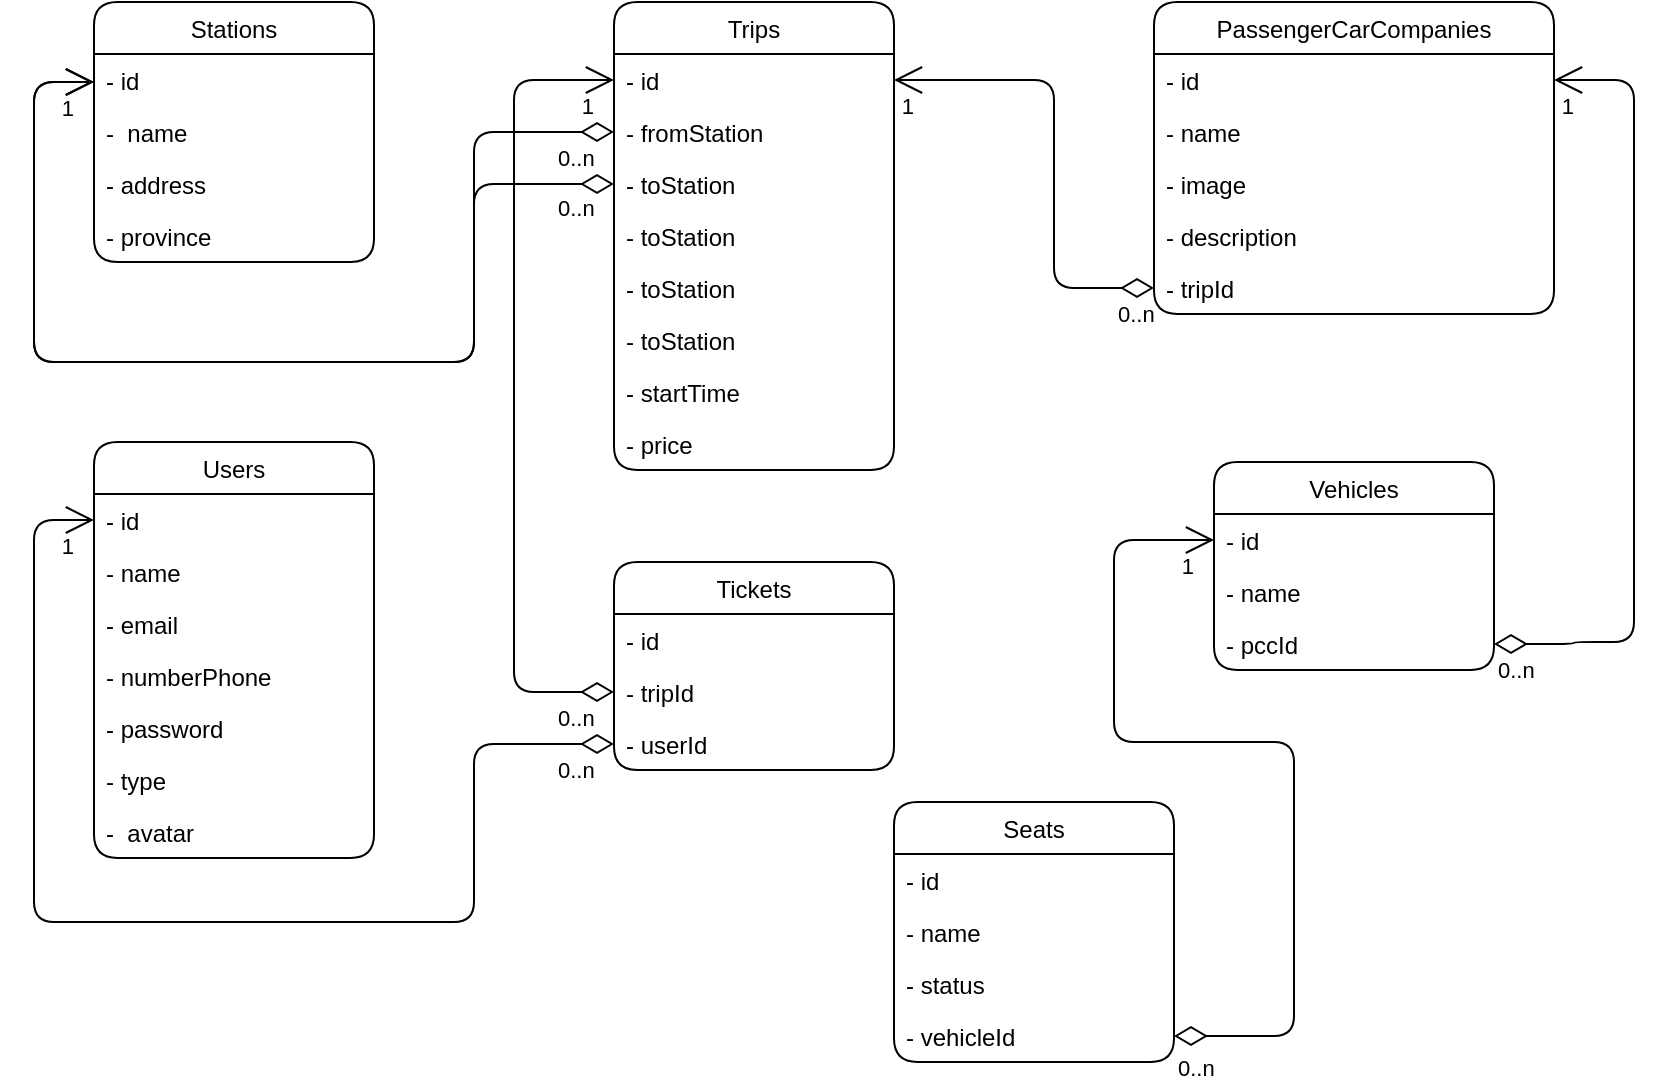 <mxfile version="20.3.3" type="github">
  <diagram id="kLBm4ub9ptPYxr1vE68o" name="Trang-1">
    <mxGraphModel dx="1865" dy="579" grid="1" gridSize="10" guides="1" tooltips="1" connect="1" arrows="1" fold="1" page="1" pageScale="1" pageWidth="827" pageHeight="1169" math="0" shadow="0">
      <root>
        <mxCell id="0" />
        <mxCell id="1" parent="0" />
        <mxCell id="CO2k6fpoZU8UBYYneDxK-1" value="Stations" style="swimlane;fontStyle=0;childLayout=stackLayout;horizontal=1;startSize=26;fillColor=none;horizontalStack=0;resizeParent=1;resizeParentMax=0;resizeLast=0;collapsible=1;marginBottom=0;rounded=1;" parent="1" vertex="1">
          <mxGeometry x="40" y="40" width="140" height="130" as="geometry" />
        </mxCell>
        <mxCell id="CO2k6fpoZU8UBYYneDxK-2" value="- id" style="text;strokeColor=none;fillColor=none;align=left;verticalAlign=top;spacingLeft=4;spacingRight=4;overflow=hidden;rotatable=0;points=[[0,0.5],[1,0.5]];portConstraint=eastwest;rounded=1;" parent="CO2k6fpoZU8UBYYneDxK-1" vertex="1">
          <mxGeometry y="26" width="140" height="26" as="geometry" />
        </mxCell>
        <mxCell id="CO2k6fpoZU8UBYYneDxK-3" value="-  name" style="text;strokeColor=none;fillColor=none;align=left;verticalAlign=top;spacingLeft=4;spacingRight=4;overflow=hidden;rotatable=0;points=[[0,0.5],[1,0.5]];portConstraint=eastwest;rounded=1;" parent="CO2k6fpoZU8UBYYneDxK-1" vertex="1">
          <mxGeometry y="52" width="140" height="26" as="geometry" />
        </mxCell>
        <mxCell id="CO2k6fpoZU8UBYYneDxK-4" value="- address" style="text;strokeColor=none;fillColor=none;align=left;verticalAlign=top;spacingLeft=4;spacingRight=4;overflow=hidden;rotatable=0;points=[[0,0.5],[1,0.5]];portConstraint=eastwest;rounded=1;" parent="CO2k6fpoZU8UBYYneDxK-1" vertex="1">
          <mxGeometry y="78" width="140" height="26" as="geometry" />
        </mxCell>
        <mxCell id="CO2k6fpoZU8UBYYneDxK-5" value="- province" style="text;strokeColor=none;fillColor=none;align=left;verticalAlign=top;spacingLeft=4;spacingRight=4;overflow=hidden;rotatable=0;points=[[0,0.5],[1,0.5]];portConstraint=eastwest;rounded=1;" parent="CO2k6fpoZU8UBYYneDxK-1" vertex="1">
          <mxGeometry y="104" width="140" height="26" as="geometry" />
        </mxCell>
        <mxCell id="CO2k6fpoZU8UBYYneDxK-6" value="Trips" style="swimlane;fontStyle=0;childLayout=stackLayout;horizontal=1;startSize=26;fillColor=none;horizontalStack=0;resizeParent=1;resizeParentMax=0;resizeLast=0;collapsible=1;marginBottom=0;rounded=1;" parent="1" vertex="1">
          <mxGeometry x="300" y="40" width="140" height="234" as="geometry" />
        </mxCell>
        <mxCell id="CO2k6fpoZU8UBYYneDxK-7" value="- id" style="text;strokeColor=none;fillColor=none;align=left;verticalAlign=top;spacingLeft=4;spacingRight=4;overflow=hidden;rotatable=0;points=[[0,0.5],[1,0.5]];portConstraint=eastwest;rounded=1;" parent="CO2k6fpoZU8UBYYneDxK-6" vertex="1">
          <mxGeometry y="26" width="140" height="26" as="geometry" />
        </mxCell>
        <mxCell id="CO2k6fpoZU8UBYYneDxK-8" value="- fromStation" style="text;strokeColor=none;fillColor=none;align=left;verticalAlign=top;spacingLeft=4;spacingRight=4;overflow=hidden;rotatable=0;points=[[0,0.5],[1,0.5]];portConstraint=eastwest;rounded=1;" parent="CO2k6fpoZU8UBYYneDxK-6" vertex="1">
          <mxGeometry y="52" width="140" height="26" as="geometry" />
        </mxCell>
        <mxCell id="i7DmSmvpbrrgtqpvMGOF-4" value="- toStation" style="text;strokeColor=none;fillColor=none;align=left;verticalAlign=top;spacingLeft=4;spacingRight=4;overflow=hidden;rotatable=0;points=[[0,0.5],[1,0.5]];portConstraint=eastwest;rounded=1;" parent="CO2k6fpoZU8UBYYneDxK-6" vertex="1">
          <mxGeometry y="78" width="140" height="26" as="geometry" />
        </mxCell>
        <mxCell id="i7DmSmvpbrrgtqpvMGOF-2" value="- toStation" style="text;strokeColor=none;fillColor=none;align=left;verticalAlign=top;spacingLeft=4;spacingRight=4;overflow=hidden;rotatable=0;points=[[0,0.5],[1,0.5]];portConstraint=eastwest;rounded=1;" parent="CO2k6fpoZU8UBYYneDxK-6" vertex="1">
          <mxGeometry y="104" width="140" height="26" as="geometry" />
        </mxCell>
        <mxCell id="i7DmSmvpbrrgtqpvMGOF-1" value="- toStation" style="text;strokeColor=none;fillColor=none;align=left;verticalAlign=top;spacingLeft=4;spacingRight=4;overflow=hidden;rotatable=0;points=[[0,0.5],[1,0.5]];portConstraint=eastwest;rounded=1;" parent="CO2k6fpoZU8UBYYneDxK-6" vertex="1">
          <mxGeometry y="130" width="140" height="26" as="geometry" />
        </mxCell>
        <mxCell id="CO2k6fpoZU8UBYYneDxK-9" value="- toStation" style="text;strokeColor=none;fillColor=none;align=left;verticalAlign=top;spacingLeft=4;spacingRight=4;overflow=hidden;rotatable=0;points=[[0,0.5],[1,0.5]];portConstraint=eastwest;rounded=1;" parent="CO2k6fpoZU8UBYYneDxK-6" vertex="1">
          <mxGeometry y="156" width="140" height="26" as="geometry" />
        </mxCell>
        <mxCell id="CO2k6fpoZU8UBYYneDxK-10" value="- startTime" style="text;strokeColor=none;fillColor=none;align=left;verticalAlign=top;spacingLeft=4;spacingRight=4;overflow=hidden;rotatable=0;points=[[0,0.5],[1,0.5]];portConstraint=eastwest;rounded=1;" parent="CO2k6fpoZU8UBYYneDxK-6" vertex="1">
          <mxGeometry y="182" width="140" height="26" as="geometry" />
        </mxCell>
        <mxCell id="CO2k6fpoZU8UBYYneDxK-11" value="- price" style="text;strokeColor=none;fillColor=none;align=left;verticalAlign=top;spacingLeft=4;spacingRight=4;overflow=hidden;rotatable=0;points=[[0,0.5],[1,0.5]];portConstraint=eastwest;rounded=1;" parent="CO2k6fpoZU8UBYYneDxK-6" vertex="1">
          <mxGeometry y="208" width="140" height="26" as="geometry" />
        </mxCell>
        <mxCell id="CO2k6fpoZU8UBYYneDxK-12" value="PassengerCarCompanies" style="swimlane;fontStyle=0;childLayout=stackLayout;horizontal=1;startSize=26;fillColor=none;horizontalStack=0;resizeParent=1;resizeParentMax=0;resizeLast=0;collapsible=1;marginBottom=0;rounded=1;" parent="1" vertex="1">
          <mxGeometry x="570" y="40" width="200" height="156" as="geometry" />
        </mxCell>
        <mxCell id="CO2k6fpoZU8UBYYneDxK-13" value="- id" style="text;strokeColor=none;fillColor=none;align=left;verticalAlign=top;spacingLeft=4;spacingRight=4;overflow=hidden;rotatable=0;points=[[0,0.5],[1,0.5]];portConstraint=eastwest;rounded=1;" parent="CO2k6fpoZU8UBYYneDxK-12" vertex="1">
          <mxGeometry y="26" width="200" height="26" as="geometry" />
        </mxCell>
        <mxCell id="CO2k6fpoZU8UBYYneDxK-14" value="- name" style="text;strokeColor=none;fillColor=none;align=left;verticalAlign=top;spacingLeft=4;spacingRight=4;overflow=hidden;rotatable=0;points=[[0,0.5],[1,0.5]];portConstraint=eastwest;rounded=1;" parent="CO2k6fpoZU8UBYYneDxK-12" vertex="1">
          <mxGeometry y="52" width="200" height="26" as="geometry" />
        </mxCell>
        <mxCell id="CO2k6fpoZU8UBYYneDxK-15" value="- image" style="text;strokeColor=none;fillColor=none;align=left;verticalAlign=top;spacingLeft=4;spacingRight=4;overflow=hidden;rotatable=0;points=[[0,0.5],[1,0.5]];portConstraint=eastwest;rounded=1;" parent="CO2k6fpoZU8UBYYneDxK-12" vertex="1">
          <mxGeometry y="78" width="200" height="26" as="geometry" />
        </mxCell>
        <mxCell id="CO2k6fpoZU8UBYYneDxK-16" value="- description" style="text;strokeColor=none;fillColor=none;align=left;verticalAlign=top;spacingLeft=4;spacingRight=4;overflow=hidden;rotatable=0;points=[[0,0.5],[1,0.5]];portConstraint=eastwest;rounded=1;" parent="CO2k6fpoZU8UBYYneDxK-12" vertex="1">
          <mxGeometry y="104" width="200" height="26" as="geometry" />
        </mxCell>
        <mxCell id="CO2k6fpoZU8UBYYneDxK-53" value="- tripId" style="text;strokeColor=none;fillColor=none;align=left;verticalAlign=top;spacingLeft=4;spacingRight=4;overflow=hidden;rotatable=0;points=[[0,0.5],[1,0.5]];portConstraint=eastwest;rounded=1;" parent="CO2k6fpoZU8UBYYneDxK-12" vertex="1">
          <mxGeometry y="130" width="200" height="26" as="geometry" />
        </mxCell>
        <mxCell id="CO2k6fpoZU8UBYYneDxK-17" value="Vehicles" style="swimlane;fontStyle=0;childLayout=stackLayout;horizontal=1;startSize=26;fillColor=none;horizontalStack=0;resizeParent=1;resizeParentMax=0;resizeLast=0;collapsible=1;marginBottom=0;rounded=1;" parent="1" vertex="1">
          <mxGeometry x="600" y="270" width="140" height="104" as="geometry" />
        </mxCell>
        <mxCell id="CO2k6fpoZU8UBYYneDxK-18" value="- id" style="text;strokeColor=none;fillColor=none;align=left;verticalAlign=top;spacingLeft=4;spacingRight=4;overflow=hidden;rotatable=0;points=[[0,0.5],[1,0.5]];portConstraint=eastwest;rounded=1;" parent="CO2k6fpoZU8UBYYneDxK-17" vertex="1">
          <mxGeometry y="26" width="140" height="26" as="geometry" />
        </mxCell>
        <mxCell id="CO2k6fpoZU8UBYYneDxK-19" value="- name" style="text;strokeColor=none;fillColor=none;align=left;verticalAlign=top;spacingLeft=4;spacingRight=4;overflow=hidden;rotatable=0;points=[[0,0.5],[1,0.5]];portConstraint=eastwest;rounded=1;" parent="CO2k6fpoZU8UBYYneDxK-17" vertex="1">
          <mxGeometry y="52" width="140" height="26" as="geometry" />
        </mxCell>
        <mxCell id="CO2k6fpoZU8UBYYneDxK-62" value="- pccId" style="text;strokeColor=none;fillColor=none;align=left;verticalAlign=top;spacingLeft=4;spacingRight=4;overflow=hidden;rotatable=0;points=[[0,0.5],[1,0.5]];portConstraint=eastwest;rounded=1;" parent="CO2k6fpoZU8UBYYneDxK-17" vertex="1">
          <mxGeometry y="78" width="140" height="26" as="geometry" />
        </mxCell>
        <mxCell id="CO2k6fpoZU8UBYYneDxK-21" value="Users" style="swimlane;fontStyle=0;childLayout=stackLayout;horizontal=1;startSize=26;fillColor=none;horizontalStack=0;resizeParent=1;resizeParentMax=0;resizeLast=0;collapsible=1;marginBottom=0;rounded=1;" parent="1" vertex="1">
          <mxGeometry x="40" y="260" width="140" height="208" as="geometry" />
        </mxCell>
        <mxCell id="CO2k6fpoZU8UBYYneDxK-22" value="- id" style="text;strokeColor=none;fillColor=none;align=left;verticalAlign=top;spacingLeft=4;spacingRight=4;overflow=hidden;rotatable=0;points=[[0,0.5],[1,0.5]];portConstraint=eastwest;rounded=1;" parent="CO2k6fpoZU8UBYYneDxK-21" vertex="1">
          <mxGeometry y="26" width="140" height="26" as="geometry" />
        </mxCell>
        <mxCell id="CO2k6fpoZU8UBYYneDxK-23" value="- name" style="text;strokeColor=none;fillColor=none;align=left;verticalAlign=top;spacingLeft=4;spacingRight=4;overflow=hidden;rotatable=0;points=[[0,0.5],[1,0.5]];portConstraint=eastwest;rounded=1;" parent="CO2k6fpoZU8UBYYneDxK-21" vertex="1">
          <mxGeometry y="52" width="140" height="26" as="geometry" />
        </mxCell>
        <mxCell id="CO2k6fpoZU8UBYYneDxK-24" value="- email" style="text;strokeColor=none;fillColor=none;align=left;verticalAlign=top;spacingLeft=4;spacingRight=4;overflow=hidden;rotatable=0;points=[[0,0.5],[1,0.5]];portConstraint=eastwest;rounded=1;" parent="CO2k6fpoZU8UBYYneDxK-21" vertex="1">
          <mxGeometry y="78" width="140" height="26" as="geometry" />
        </mxCell>
        <mxCell id="CO2k6fpoZU8UBYYneDxK-25" value="- numberPhone" style="text;strokeColor=none;fillColor=none;align=left;verticalAlign=top;spacingLeft=4;spacingRight=4;overflow=hidden;rotatable=0;points=[[0,0.5],[1,0.5]];portConstraint=eastwest;rounded=1;" parent="CO2k6fpoZU8UBYYneDxK-21" vertex="1">
          <mxGeometry y="104" width="140" height="26" as="geometry" />
        </mxCell>
        <mxCell id="CO2k6fpoZU8UBYYneDxK-26" value="- password" style="text;strokeColor=none;fillColor=none;align=left;verticalAlign=top;spacingLeft=4;spacingRight=4;overflow=hidden;rotatable=0;points=[[0,0.5],[1,0.5]];portConstraint=eastwest;rounded=1;" parent="CO2k6fpoZU8UBYYneDxK-21" vertex="1">
          <mxGeometry y="130" width="140" height="26" as="geometry" />
        </mxCell>
        <mxCell id="i7DmSmvpbrrgtqpvMGOF-5" value="- type&#xa;" style="text;strokeColor=none;fillColor=none;align=left;verticalAlign=top;spacingLeft=4;spacingRight=4;overflow=hidden;rotatable=0;points=[[0,0.5],[1,0.5]];portConstraint=eastwest;rounded=1;" parent="CO2k6fpoZU8UBYYneDxK-21" vertex="1">
          <mxGeometry y="156" width="140" height="26" as="geometry" />
        </mxCell>
        <mxCell id="zgqMPFwJa75sBRY-TYXy-1" value="-  avatar" style="text;strokeColor=none;fillColor=none;align=left;verticalAlign=top;spacingLeft=4;spacingRight=4;overflow=hidden;rotatable=0;points=[[0,0.5],[1,0.5]];portConstraint=eastwest;rounded=1;" vertex="1" parent="CO2k6fpoZU8UBYYneDxK-21">
          <mxGeometry y="182" width="140" height="26" as="geometry" />
        </mxCell>
        <mxCell id="CO2k6fpoZU8UBYYneDxK-28" value="Seats" style="swimlane;fontStyle=0;childLayout=stackLayout;horizontal=1;startSize=26;fillColor=none;horizontalStack=0;resizeParent=1;resizeParentMax=0;resizeLast=0;collapsible=1;marginBottom=0;rounded=1;" parent="1" vertex="1">
          <mxGeometry x="440" y="440" width="140" height="130" as="geometry" />
        </mxCell>
        <mxCell id="CO2k6fpoZU8UBYYneDxK-29" value="- id" style="text;strokeColor=none;fillColor=none;align=left;verticalAlign=top;spacingLeft=4;spacingRight=4;overflow=hidden;rotatable=0;points=[[0,0.5],[1,0.5]];portConstraint=eastwest;rounded=1;" parent="CO2k6fpoZU8UBYYneDxK-28" vertex="1">
          <mxGeometry y="26" width="140" height="26" as="geometry" />
        </mxCell>
        <mxCell id="CO2k6fpoZU8UBYYneDxK-30" value="- name" style="text;strokeColor=none;fillColor=none;align=left;verticalAlign=top;spacingLeft=4;spacingRight=4;overflow=hidden;rotatable=0;points=[[0,0.5],[1,0.5]];portConstraint=eastwest;rounded=1;" parent="CO2k6fpoZU8UBYYneDxK-28" vertex="1">
          <mxGeometry y="52" width="140" height="26" as="geometry" />
        </mxCell>
        <mxCell id="CO2k6fpoZU8UBYYneDxK-31" value="- status" style="text;strokeColor=none;fillColor=none;align=left;verticalAlign=top;spacingLeft=4;spacingRight=4;overflow=hidden;rotatable=0;points=[[0,0.5],[1,0.5]];portConstraint=eastwest;rounded=1;" parent="CO2k6fpoZU8UBYYneDxK-28" vertex="1">
          <mxGeometry y="78" width="140" height="26" as="geometry" />
        </mxCell>
        <mxCell id="CO2k6fpoZU8UBYYneDxK-60" value="- vehicleId" style="text;strokeColor=none;fillColor=none;align=left;verticalAlign=top;spacingLeft=4;spacingRight=4;overflow=hidden;rotatable=0;points=[[0,0.5],[1,0.5]];portConstraint=eastwest;rounded=1;" parent="CO2k6fpoZU8UBYYneDxK-28" vertex="1">
          <mxGeometry y="104" width="140" height="26" as="geometry" />
        </mxCell>
        <mxCell id="CO2k6fpoZU8UBYYneDxK-32" value="Tickets" style="swimlane;fontStyle=0;childLayout=stackLayout;horizontal=1;startSize=26;fillColor=none;horizontalStack=0;resizeParent=1;resizeParentMax=0;resizeLast=0;collapsible=1;marginBottom=0;rounded=1;" parent="1" vertex="1">
          <mxGeometry x="300" y="320" width="140" height="104" as="geometry">
            <mxRectangle x="300" y="320" width="80" height="30" as="alternateBounds" />
          </mxGeometry>
        </mxCell>
        <mxCell id="CO2k6fpoZU8UBYYneDxK-39" value="- id" style="text;strokeColor=none;fillColor=none;align=left;verticalAlign=top;spacingLeft=4;spacingRight=4;overflow=hidden;rotatable=0;points=[[0,0.5],[1,0.5]];portConstraint=eastwest;rounded=1;" parent="CO2k6fpoZU8UBYYneDxK-32" vertex="1">
          <mxGeometry y="26" width="140" height="26" as="geometry" />
        </mxCell>
        <mxCell id="CO2k6fpoZU8UBYYneDxK-35" value="- tripId" style="text;strokeColor=none;fillColor=none;align=left;verticalAlign=top;spacingLeft=4;spacingRight=4;overflow=hidden;rotatable=0;points=[[0,0.5],[1,0.5]];portConstraint=eastwest;rounded=1;" parent="CO2k6fpoZU8UBYYneDxK-32" vertex="1">
          <mxGeometry y="52" width="140" height="26" as="geometry" />
        </mxCell>
        <mxCell id="CO2k6fpoZU8UBYYneDxK-34" value="- userId" style="text;strokeColor=none;fillColor=none;align=left;verticalAlign=top;spacingLeft=4;spacingRight=4;overflow=hidden;rotatable=0;points=[[0,0.5],[1,0.5]];portConstraint=eastwest;rounded=1;" parent="CO2k6fpoZU8UBYYneDxK-32" vertex="1">
          <mxGeometry y="78" width="140" height="26" as="geometry" />
        </mxCell>
        <mxCell id="CO2k6fpoZU8UBYYneDxK-36" value="" style="endArrow=open;html=1;endSize=12;startArrow=diamondThin;startSize=14;startFill=0;edgeStyle=orthogonalEdgeStyle;rounded=1;entryX=0;entryY=0.5;entryDx=0;entryDy=0;exitX=0;exitY=0.5;exitDx=0;exitDy=0;" parent="1" source="CO2k6fpoZU8UBYYneDxK-34" edge="1">
          <mxGeometry relative="1" as="geometry">
            <mxPoint x="270" y="380" as="sourcePoint" />
            <mxPoint x="40" y="299" as="targetPoint" />
            <Array as="points">
              <mxPoint x="230" y="411" />
              <mxPoint x="230" y="500" />
              <mxPoint x="10" y="500" />
              <mxPoint x="10" y="299" />
            </Array>
          </mxGeometry>
        </mxCell>
        <mxCell id="CO2k6fpoZU8UBYYneDxK-37" value="0..n" style="edgeLabel;resizable=0;html=1;align=left;verticalAlign=top;rounded=1;" parent="CO2k6fpoZU8UBYYneDxK-36" connectable="0" vertex="1">
          <mxGeometry x="-1" relative="1" as="geometry">
            <mxPoint x="-30" as="offset" />
          </mxGeometry>
        </mxCell>
        <mxCell id="CO2k6fpoZU8UBYYneDxK-38" value="1" style="edgeLabel;resizable=0;html=1;align=right;verticalAlign=top;rounded=1;" parent="CO2k6fpoZU8UBYYneDxK-36" connectable="0" vertex="1">
          <mxGeometry x="1" relative="1" as="geometry">
            <mxPoint x="-10" as="offset" />
          </mxGeometry>
        </mxCell>
        <mxCell id="CO2k6fpoZU8UBYYneDxK-40" value="" style="endArrow=open;html=1;endSize=12;startArrow=diamondThin;startSize=14;startFill=0;edgeStyle=orthogonalEdgeStyle;rounded=1;exitX=0;exitY=0.5;exitDx=0;exitDy=0;entryX=0;entryY=0.5;entryDx=0;entryDy=0;" parent="1" source="CO2k6fpoZU8UBYYneDxK-35" target="CO2k6fpoZU8UBYYneDxK-7" edge="1">
          <mxGeometry relative="1" as="geometry">
            <mxPoint x="240" y="300" as="sourcePoint" />
            <mxPoint x="260" y="80" as="targetPoint" />
            <Array as="points">
              <mxPoint x="250" y="385" />
              <mxPoint x="250" y="79" />
            </Array>
          </mxGeometry>
        </mxCell>
        <mxCell id="CO2k6fpoZU8UBYYneDxK-41" value="0..n" style="edgeLabel;resizable=0;html=1;align=left;verticalAlign=top;rounded=1;" parent="CO2k6fpoZU8UBYYneDxK-40" connectable="0" vertex="1">
          <mxGeometry x="-1" relative="1" as="geometry">
            <mxPoint x="-30" as="offset" />
          </mxGeometry>
        </mxCell>
        <mxCell id="CO2k6fpoZU8UBYYneDxK-42" value="1" style="edgeLabel;resizable=0;html=1;align=right;verticalAlign=top;rounded=1;" parent="CO2k6fpoZU8UBYYneDxK-40" connectable="0" vertex="1">
          <mxGeometry x="1" relative="1" as="geometry">
            <mxPoint x="-10" as="offset" />
          </mxGeometry>
        </mxCell>
        <mxCell id="CO2k6fpoZU8UBYYneDxK-43" value="" style="endArrow=open;html=1;endSize=12;startArrow=diamondThin;startSize=14;startFill=0;edgeStyle=orthogonalEdgeStyle;rounded=1;exitX=0;exitY=0.5;exitDx=0;exitDy=0;" parent="1" source="CO2k6fpoZU8UBYYneDxK-8" edge="1">
          <mxGeometry relative="1" as="geometry">
            <mxPoint x="270" y="110" as="sourcePoint" />
            <mxPoint x="40" y="80" as="targetPoint" />
            <Array as="points">
              <mxPoint x="230" y="105" />
              <mxPoint x="230" y="220" />
              <mxPoint x="10" y="220" />
              <mxPoint x="10" y="80" />
              <mxPoint x="40" y="80" />
            </Array>
          </mxGeometry>
        </mxCell>
        <mxCell id="CO2k6fpoZU8UBYYneDxK-44" value="0..n" style="edgeLabel;resizable=0;html=1;align=left;verticalAlign=top;rounded=1;" parent="CO2k6fpoZU8UBYYneDxK-43" connectable="0" vertex="1">
          <mxGeometry x="-1" relative="1" as="geometry">
            <mxPoint x="-30" as="offset" />
          </mxGeometry>
        </mxCell>
        <mxCell id="CO2k6fpoZU8UBYYneDxK-45" value="1" style="edgeLabel;resizable=0;html=1;align=right;verticalAlign=top;rounded=1;" parent="CO2k6fpoZU8UBYYneDxK-43" connectable="0" vertex="1">
          <mxGeometry x="1" relative="1" as="geometry">
            <mxPoint x="-10" as="offset" />
          </mxGeometry>
        </mxCell>
        <mxCell id="CO2k6fpoZU8UBYYneDxK-46" value="" style="endArrow=open;html=1;endSize=12;startArrow=diamondThin;startSize=14;startFill=0;edgeStyle=orthogonalEdgeStyle;rounded=1;" parent="1" edge="1">
          <mxGeometry relative="1" as="geometry">
            <mxPoint x="300" y="131" as="sourcePoint" />
            <mxPoint x="40" y="80" as="targetPoint" />
            <Array as="points">
              <mxPoint x="230" y="131" />
              <mxPoint x="230" y="220" />
              <mxPoint x="10" y="220" />
              <mxPoint x="10" y="80" />
            </Array>
          </mxGeometry>
        </mxCell>
        <mxCell id="CO2k6fpoZU8UBYYneDxK-47" value="0..n" style="edgeLabel;resizable=0;html=1;align=left;verticalAlign=top;rounded=1;" parent="CO2k6fpoZU8UBYYneDxK-46" connectable="0" vertex="1">
          <mxGeometry x="-1" relative="1" as="geometry">
            <mxPoint x="-30" y="-1" as="offset" />
          </mxGeometry>
        </mxCell>
        <mxCell id="CO2k6fpoZU8UBYYneDxK-48" value="1" style="edgeLabel;resizable=0;html=1;align=right;verticalAlign=top;rounded=1;" parent="CO2k6fpoZU8UBYYneDxK-46" connectable="0" vertex="1">
          <mxGeometry x="1" relative="1" as="geometry">
            <mxPoint x="-10" as="offset" />
          </mxGeometry>
        </mxCell>
        <mxCell id="CO2k6fpoZU8UBYYneDxK-50" value="" style="endArrow=open;html=1;endSize=12;startArrow=diamondThin;startSize=14;startFill=0;edgeStyle=orthogonalEdgeStyle;rounded=1;exitX=0;exitY=0.5;exitDx=0;exitDy=0;entryX=1;entryY=0.5;entryDx=0;entryDy=0;" parent="1" source="CO2k6fpoZU8UBYYneDxK-53" target="CO2k6fpoZU8UBYYneDxK-7" edge="1">
          <mxGeometry relative="1" as="geometry">
            <mxPoint x="580" y="190" as="sourcePoint" />
            <mxPoint x="470" y="90" as="targetPoint" />
            <Array as="points">
              <mxPoint x="520" y="183" />
              <mxPoint x="520" y="79" />
            </Array>
          </mxGeometry>
        </mxCell>
        <mxCell id="CO2k6fpoZU8UBYYneDxK-51" value="0..n" style="edgeLabel;resizable=0;html=1;align=left;verticalAlign=top;rounded=1;" parent="CO2k6fpoZU8UBYYneDxK-50" connectable="0" vertex="1">
          <mxGeometry x="-1" relative="1" as="geometry">
            <mxPoint x="-20" as="offset" />
          </mxGeometry>
        </mxCell>
        <mxCell id="CO2k6fpoZU8UBYYneDxK-52" value="1" style="edgeLabel;resizable=0;html=1;align=right;verticalAlign=top;rounded=1;" parent="CO2k6fpoZU8UBYYneDxK-50" connectable="0" vertex="1">
          <mxGeometry x="1" relative="1" as="geometry">
            <mxPoint x="10" as="offset" />
          </mxGeometry>
        </mxCell>
        <mxCell id="CO2k6fpoZU8UBYYneDxK-54" value="" style="endArrow=open;html=1;endSize=12;startArrow=diamondThin;startSize=14;startFill=0;edgeStyle=orthogonalEdgeStyle;rounded=1;entryX=1;entryY=0.5;entryDx=0;entryDy=0;exitX=1;exitY=0.5;exitDx=0;exitDy=0;" parent="1" source="CO2k6fpoZU8UBYYneDxK-62" target="CO2k6fpoZU8UBYYneDxK-13" edge="1">
          <mxGeometry relative="1" as="geometry">
            <mxPoint x="780" y="370" as="sourcePoint" />
            <mxPoint x="800" y="80" as="targetPoint" />
            <Array as="points">
              <mxPoint x="780" y="361" />
              <mxPoint x="810" y="360" />
              <mxPoint x="810" y="79" />
            </Array>
          </mxGeometry>
        </mxCell>
        <mxCell id="CO2k6fpoZU8UBYYneDxK-55" value="0..n" style="edgeLabel;resizable=0;html=1;align=left;verticalAlign=top;rounded=1;" parent="CO2k6fpoZU8UBYYneDxK-54" connectable="0" vertex="1">
          <mxGeometry x="-1" relative="1" as="geometry" />
        </mxCell>
        <mxCell id="CO2k6fpoZU8UBYYneDxK-56" value="1" style="edgeLabel;resizable=0;html=1;align=right;verticalAlign=top;rounded=1;" parent="CO2k6fpoZU8UBYYneDxK-54" connectable="0" vertex="1">
          <mxGeometry x="1" relative="1" as="geometry">
            <mxPoint x="10" as="offset" />
          </mxGeometry>
        </mxCell>
        <mxCell id="CO2k6fpoZU8UBYYneDxK-57" value="" style="endArrow=open;html=1;endSize=12;startArrow=diamondThin;startSize=14;startFill=0;edgeStyle=orthogonalEdgeStyle;rounded=1;entryX=0;entryY=0.5;entryDx=0;entryDy=0;exitX=1;exitY=0.5;exitDx=0;exitDy=0;" parent="1" source="CO2k6fpoZU8UBYYneDxK-60" target="CO2k6fpoZU8UBYYneDxK-18" edge="1">
          <mxGeometry x="-0.031" relative="1" as="geometry">
            <mxPoint x="630" y="570" as="sourcePoint" />
            <mxPoint x="570" y="310" as="targetPoint" />
            <Array as="points">
              <mxPoint x="640" y="557" />
              <mxPoint x="640" y="410" />
              <mxPoint x="550" y="410" />
              <mxPoint x="550" y="309" />
            </Array>
            <mxPoint as="offset" />
          </mxGeometry>
        </mxCell>
        <mxCell id="CO2k6fpoZU8UBYYneDxK-58" value="0..n" style="edgeLabel;resizable=0;html=1;align=left;verticalAlign=top;rounded=1;" parent="CO2k6fpoZU8UBYYneDxK-57" connectable="0" vertex="1">
          <mxGeometry x="-1" relative="1" as="geometry">
            <mxPoint y="3" as="offset" />
          </mxGeometry>
        </mxCell>
        <mxCell id="CO2k6fpoZU8UBYYneDxK-59" value="1" style="edgeLabel;resizable=0;html=1;align=right;verticalAlign=top;rounded=1;" parent="CO2k6fpoZU8UBYYneDxK-57" connectable="0" vertex="1">
          <mxGeometry x="1" relative="1" as="geometry">
            <mxPoint x="-10" as="offset" />
          </mxGeometry>
        </mxCell>
      </root>
    </mxGraphModel>
  </diagram>
</mxfile>

